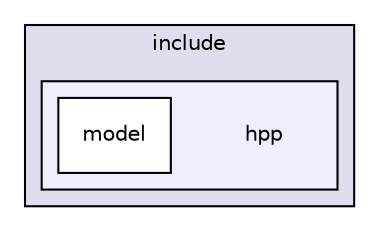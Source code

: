 digraph "hpp" {
  compound=true
  node [ fontsize="10", fontname="Helvetica"];
  edge [ labelfontsize="10", labelfontname="Helvetica"];
  subgraph clusterdir_d44c64559bbebec7f509842c48db8b23 {
    graph [ bgcolor="#ddddee", pencolor="black", label="include" fontname="Helvetica", fontsize="10", URL="dir_d44c64559bbebec7f509842c48db8b23.html"]
  subgraph clusterdir_766a2b2ecef16448f861b8cf84e3a157 {
    graph [ bgcolor="#eeeeff", pencolor="black", label="" URL="dir_766a2b2ecef16448f861b8cf84e3a157.html"];
    dir_766a2b2ecef16448f861b8cf84e3a157 [shape=plaintext label="hpp"];
    dir_d127feb157eb0d2279a65da179d25912 [shape=box label="model" color="black" fillcolor="white" style="filled" URL="dir_d127feb157eb0d2279a65da179d25912.html"];
  }
  }
}
